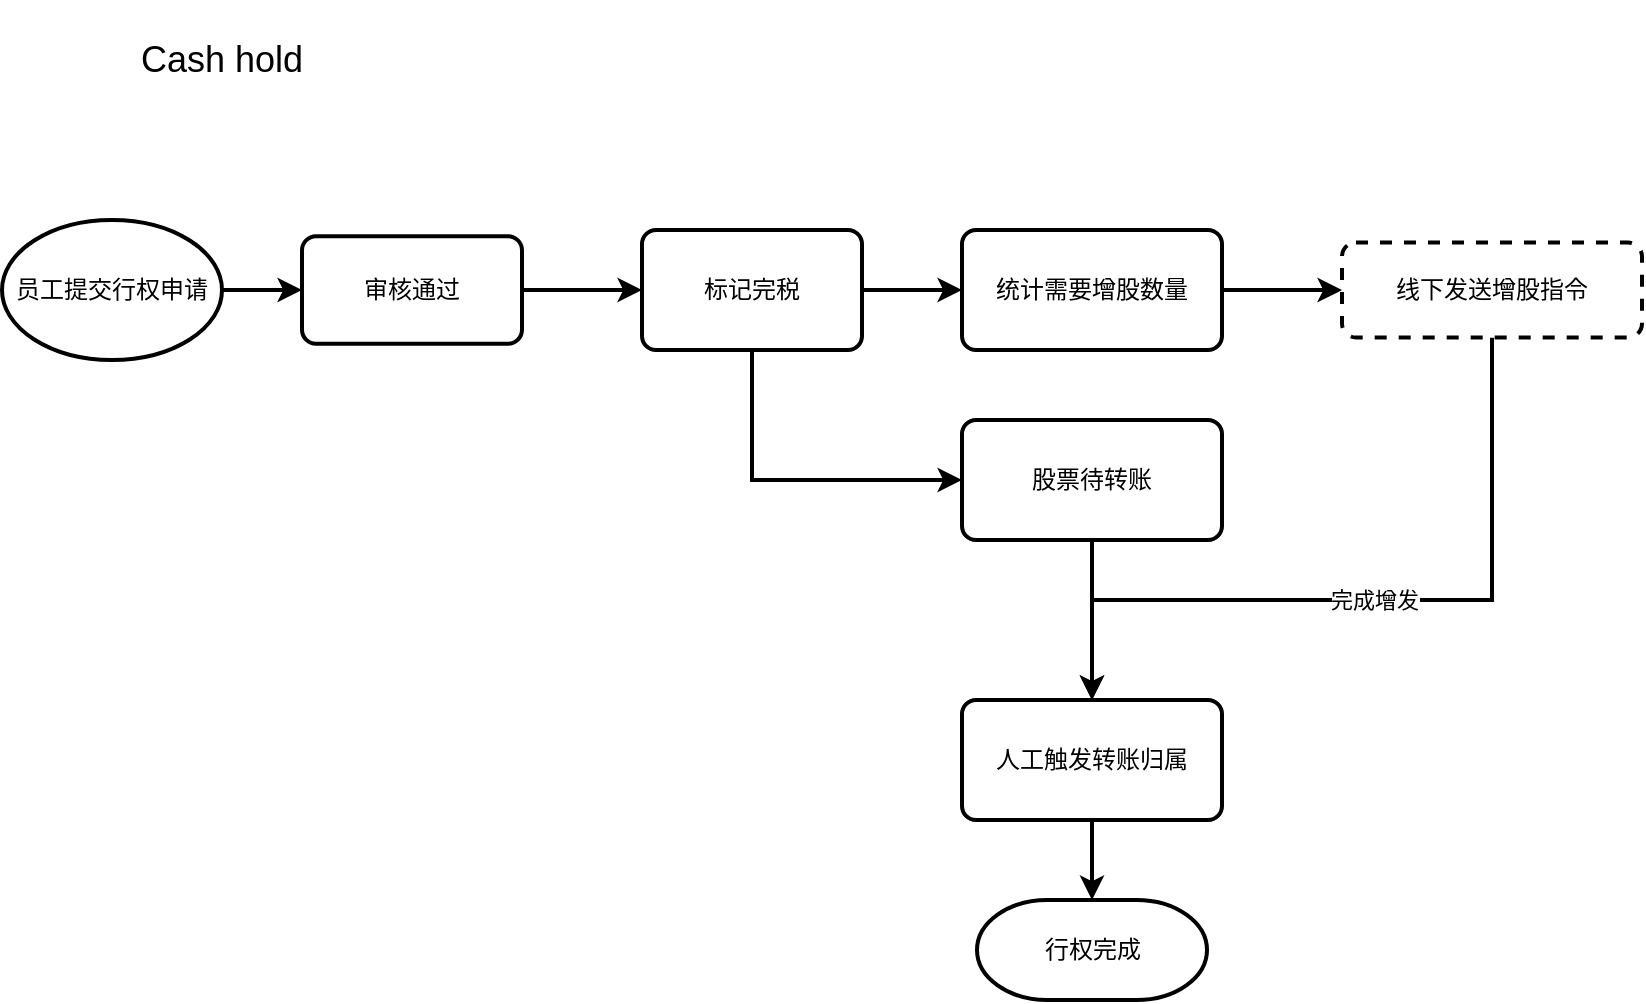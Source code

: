 <mxfile version="13.7.9" type="github">
  <diagram id="J9ElGls0z0i14CrVCFYJ" name="第 1 页">
    <mxGraphModel dx="979" dy="722" grid="1" gridSize="10" guides="1" tooltips="1" connect="1" arrows="1" fold="1" page="1" pageScale="1" pageWidth="1200" pageHeight="1600" math="0" shadow="0">
      <root>
        <mxCell id="0" />
        <mxCell id="1" parent="0" />
        <mxCell id="IP6N6mY2FTfmfS4jlM0r-1" value="&lt;font style=&quot;font-size: 18px&quot;&gt;Cash hold&lt;/font&gt;" style="rounded=1;whiteSpace=wrap;html=1;strokeColor=none;" parent="1" vertex="1">
          <mxGeometry x="120" y="90" width="220" height="60" as="geometry" />
        </mxCell>
        <mxCell id="IP6N6mY2FTfmfS4jlM0r-2" value="员工提交行权申请" style="strokeWidth=2;html=1;shape=mxgraph.flowchart.start_1;whiteSpace=wrap;" parent="1" vertex="1">
          <mxGeometry x="120" y="200" width="110" height="70" as="geometry" />
        </mxCell>
        <mxCell id="IP6N6mY2FTfmfS4jlM0r-3" value="" style="endArrow=classic;html=1;exitX=1;exitY=0.5;exitDx=0;exitDy=0;exitPerimeter=0;strokeWidth=2;entryX=0;entryY=0.5;entryDx=0;entryDy=0;" parent="1" source="IP6N6mY2FTfmfS4jlM0r-2" target="IP6N6mY2FTfmfS4jlM0r-7" edge="1">
          <mxGeometry width="50" height="50" relative="1" as="geometry">
            <mxPoint x="410" y="360" as="sourcePoint" />
            <mxPoint x="280" y="235" as="targetPoint" />
          </mxGeometry>
        </mxCell>
        <mxCell id="aLSjlLKSStIYLSY_Y8JV-6" style="edgeStyle=orthogonalEdgeStyle;rounded=0;orthogonalLoop=1;jettySize=auto;html=1;exitX=1;exitY=0.5;exitDx=0;exitDy=0;entryX=0;entryY=0.5;entryDx=0;entryDy=0;strokeWidth=2;" parent="1" source="IP6N6mY2FTfmfS4jlM0r-7" target="IP6N6mY2FTfmfS4jlM0r-11" edge="1">
          <mxGeometry relative="1" as="geometry" />
        </mxCell>
        <mxCell id="IP6N6mY2FTfmfS4jlM0r-7" value="审核通过" style="rounded=1;whiteSpace=wrap;html=1;absoluteArcSize=1;arcSize=14;strokeWidth=2;" parent="1" vertex="1">
          <mxGeometry x="270" y="208.13" width="110" height="53.75" as="geometry" />
        </mxCell>
        <mxCell id="0F51FI2qZeOwciTwAo53-2" style="edgeStyle=orthogonalEdgeStyle;rounded=0;orthogonalLoop=1;jettySize=auto;html=1;strokeWidth=2;" edge="1" parent="1" source="IP6N6mY2FTfmfS4jlM0r-11" target="0F51FI2qZeOwciTwAo53-1">
          <mxGeometry relative="1" as="geometry" />
        </mxCell>
        <mxCell id="0F51FI2qZeOwciTwAo53-5" style="edgeStyle=orthogonalEdgeStyle;rounded=0;orthogonalLoop=1;jettySize=auto;html=1;exitX=0.5;exitY=1;exitDx=0;exitDy=0;strokeWidth=2;entryX=0;entryY=0.5;entryDx=0;entryDy=0;" edge="1" parent="1" source="IP6N6mY2FTfmfS4jlM0r-11" target="0F51FI2qZeOwciTwAo53-6">
          <mxGeometry relative="1" as="geometry">
            <mxPoint x="680" y="370" as="targetPoint" />
          </mxGeometry>
        </mxCell>
        <mxCell id="IP6N6mY2FTfmfS4jlM0r-11" value="标记完税" style="rounded=1;whiteSpace=wrap;html=1;absoluteArcSize=1;arcSize=14;strokeWidth=2;" parent="1" vertex="1">
          <mxGeometry x="440" y="205" width="110" height="60" as="geometry" />
        </mxCell>
        <mxCell id="0F51FI2qZeOwciTwAo53-11" value="完成增发" style="edgeStyle=orthogonalEdgeStyle;rounded=0;orthogonalLoop=1;jettySize=auto;html=1;exitX=0.5;exitY=1;exitDx=0;exitDy=0;strokeWidth=2;" edge="1" parent="1" source="IP6N6mY2FTfmfS4jlM0r-16" target="0F51FI2qZeOwciTwAo53-8">
          <mxGeometry relative="1" as="geometry">
            <Array as="points">
              <mxPoint x="865" y="390" />
              <mxPoint x="665" y="390" />
            </Array>
          </mxGeometry>
        </mxCell>
        <mxCell id="IP6N6mY2FTfmfS4jlM0r-16" value="线下发送增股指令" style="rounded=1;whiteSpace=wrap;html=1;absoluteArcSize=1;arcSize=14;strokeWidth=2;dashed=1;" parent="1" vertex="1">
          <mxGeometry x="790" y="211.26" width="150" height="47.49" as="geometry" />
        </mxCell>
        <mxCell id="0F51FI2qZeOwciTwAo53-4" style="edgeStyle=orthogonalEdgeStyle;rounded=0;orthogonalLoop=1;jettySize=auto;html=1;strokeWidth=2;" edge="1" parent="1" source="0F51FI2qZeOwciTwAo53-1" target="IP6N6mY2FTfmfS4jlM0r-16">
          <mxGeometry relative="1" as="geometry" />
        </mxCell>
        <mxCell id="0F51FI2qZeOwciTwAo53-1" value="统计需要增股数量" style="rounded=1;whiteSpace=wrap;html=1;absoluteArcSize=1;arcSize=14;strokeWidth=2;" vertex="1" parent="1">
          <mxGeometry x="600" y="205.01" width="130" height="60" as="geometry" />
        </mxCell>
        <mxCell id="0F51FI2qZeOwciTwAo53-9" style="edgeStyle=orthogonalEdgeStyle;rounded=0;orthogonalLoop=1;jettySize=auto;html=1;exitX=0.5;exitY=1;exitDx=0;exitDy=0;strokeWidth=2;" edge="1" parent="1" source="0F51FI2qZeOwciTwAo53-6" target="0F51FI2qZeOwciTwAo53-8">
          <mxGeometry relative="1" as="geometry" />
        </mxCell>
        <mxCell id="0F51FI2qZeOwciTwAo53-6" value="股票待转账" style="rounded=1;whiteSpace=wrap;html=1;absoluteArcSize=1;arcSize=14;strokeWidth=2;" vertex="1" parent="1">
          <mxGeometry x="600" y="300" width="130" height="60" as="geometry" />
        </mxCell>
        <mxCell id="0F51FI2qZeOwciTwAo53-14" style="edgeStyle=orthogonalEdgeStyle;rounded=0;orthogonalLoop=1;jettySize=auto;html=1;exitX=0.5;exitY=1;exitDx=0;exitDy=0;strokeWidth=2;" edge="1" parent="1" source="0F51FI2qZeOwciTwAo53-8" target="0F51FI2qZeOwciTwAo53-13">
          <mxGeometry relative="1" as="geometry" />
        </mxCell>
        <mxCell id="0F51FI2qZeOwciTwAo53-8" value="人工触发转账归属" style="rounded=1;whiteSpace=wrap;html=1;absoluteArcSize=1;arcSize=14;strokeWidth=2;" vertex="1" parent="1">
          <mxGeometry x="600" y="440" width="130" height="60" as="geometry" />
        </mxCell>
        <mxCell id="0F51FI2qZeOwciTwAo53-13" value="行权完成" style="strokeWidth=2;html=1;shape=mxgraph.flowchart.terminator;whiteSpace=wrap;" vertex="1" parent="1">
          <mxGeometry x="607.5" y="540" width="115" height="50" as="geometry" />
        </mxCell>
      </root>
    </mxGraphModel>
  </diagram>
</mxfile>
